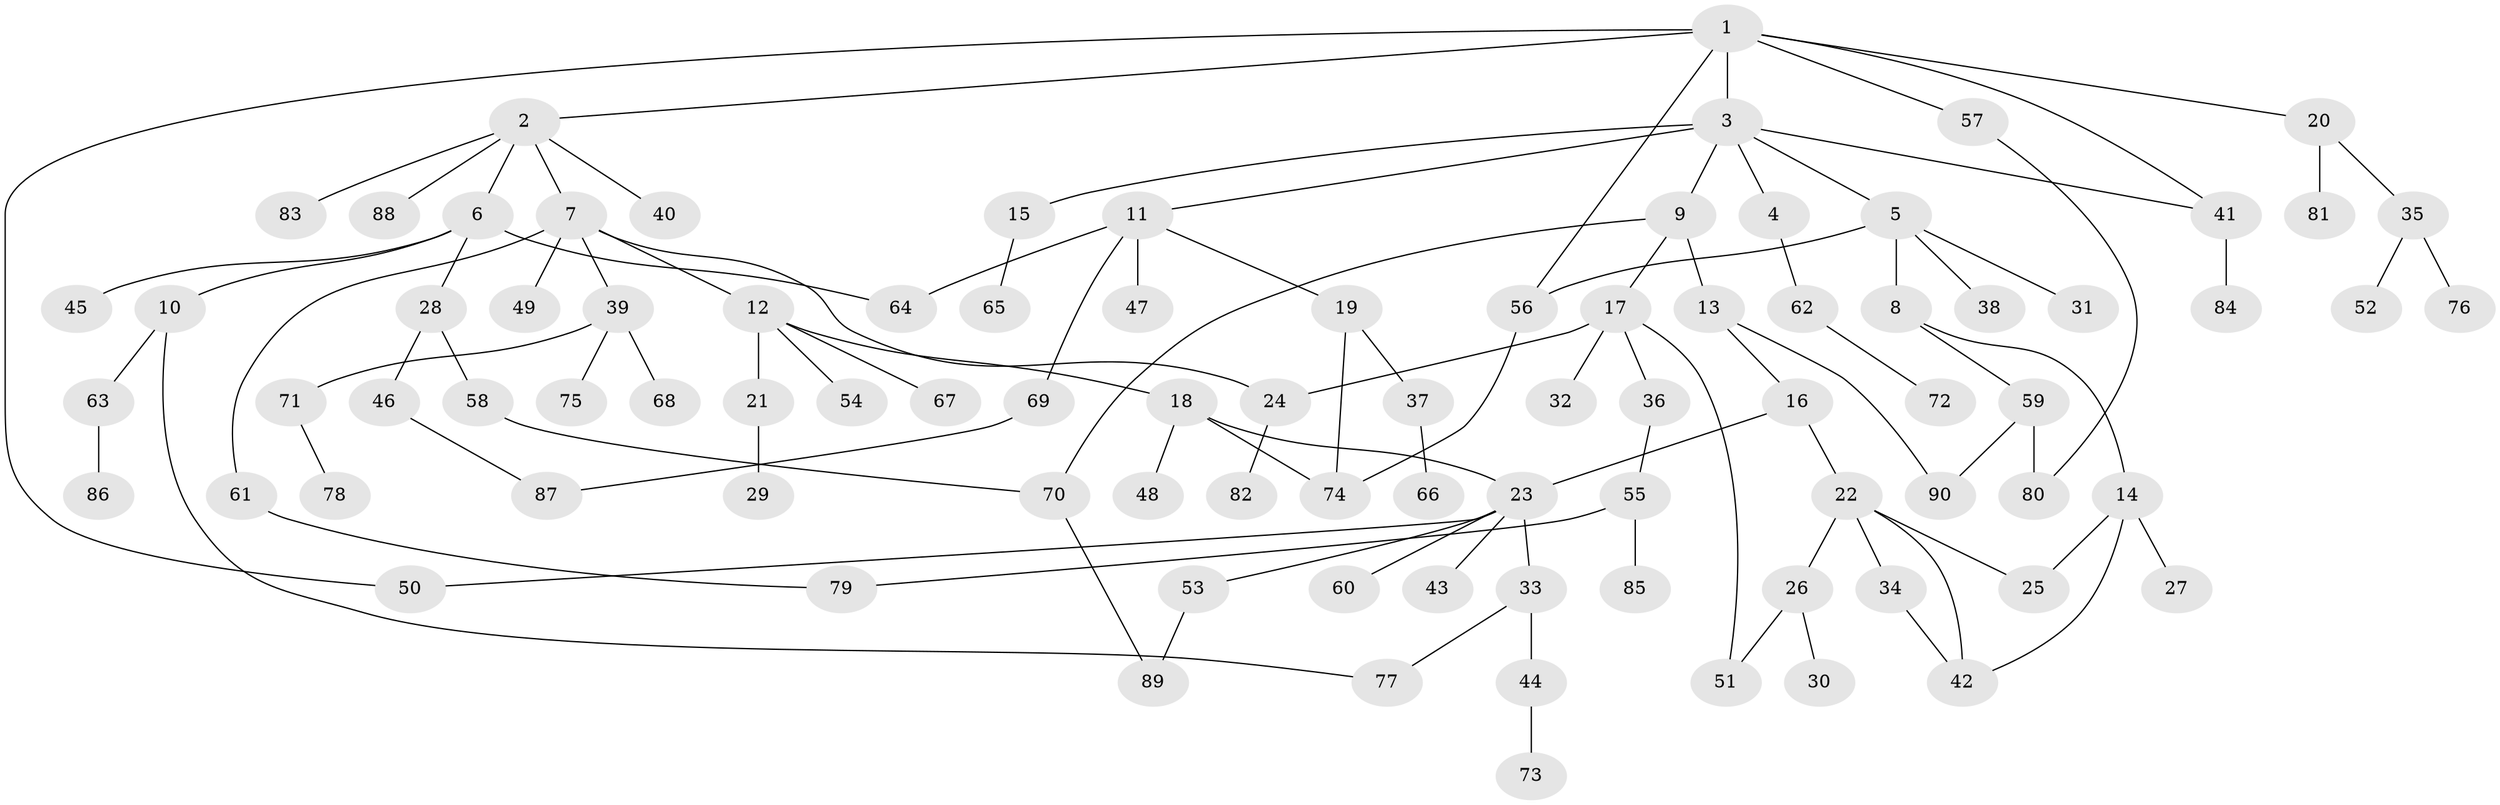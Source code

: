 // coarse degree distribution, {8: 0.016666666666666666, 5: 0.05, 9: 0.016666666666666666, 2: 0.21666666666666667, 4: 0.13333333333333333, 7: 0.03333333333333333, 3: 0.15, 1: 0.38333333333333336}
// Generated by graph-tools (version 1.1) at 2025/41/03/06/25 10:41:28]
// undirected, 90 vertices, 108 edges
graph export_dot {
graph [start="1"]
  node [color=gray90,style=filled];
  1;
  2;
  3;
  4;
  5;
  6;
  7;
  8;
  9;
  10;
  11;
  12;
  13;
  14;
  15;
  16;
  17;
  18;
  19;
  20;
  21;
  22;
  23;
  24;
  25;
  26;
  27;
  28;
  29;
  30;
  31;
  32;
  33;
  34;
  35;
  36;
  37;
  38;
  39;
  40;
  41;
  42;
  43;
  44;
  45;
  46;
  47;
  48;
  49;
  50;
  51;
  52;
  53;
  54;
  55;
  56;
  57;
  58;
  59;
  60;
  61;
  62;
  63;
  64;
  65;
  66;
  67;
  68;
  69;
  70;
  71;
  72;
  73;
  74;
  75;
  76;
  77;
  78;
  79;
  80;
  81;
  82;
  83;
  84;
  85;
  86;
  87;
  88;
  89;
  90;
  1 -- 2;
  1 -- 3;
  1 -- 20;
  1 -- 50;
  1 -- 57;
  1 -- 41;
  1 -- 56;
  2 -- 6;
  2 -- 7;
  2 -- 40;
  2 -- 83;
  2 -- 88;
  3 -- 4;
  3 -- 5;
  3 -- 9;
  3 -- 11;
  3 -- 15;
  3 -- 41;
  4 -- 62;
  5 -- 8;
  5 -- 31;
  5 -- 38;
  5 -- 56;
  6 -- 10;
  6 -- 28;
  6 -- 45;
  6 -- 64;
  7 -- 12;
  7 -- 39;
  7 -- 49;
  7 -- 61;
  7 -- 24;
  8 -- 14;
  8 -- 59;
  9 -- 13;
  9 -- 17;
  9 -- 70;
  10 -- 63;
  10 -- 77;
  11 -- 19;
  11 -- 47;
  11 -- 64;
  11 -- 69;
  12 -- 18;
  12 -- 21;
  12 -- 54;
  12 -- 67;
  13 -- 16;
  13 -- 90;
  14 -- 25;
  14 -- 27;
  14 -- 42;
  15 -- 65;
  16 -- 22;
  16 -- 23;
  17 -- 24;
  17 -- 32;
  17 -- 36;
  17 -- 51;
  18 -- 48;
  18 -- 23;
  18 -- 74;
  19 -- 37;
  19 -- 74;
  20 -- 35;
  20 -- 81;
  21 -- 29;
  22 -- 26;
  22 -- 34;
  22 -- 42;
  22 -- 25;
  23 -- 33;
  23 -- 43;
  23 -- 53;
  23 -- 60;
  23 -- 50;
  24 -- 82;
  26 -- 30;
  26 -- 51;
  28 -- 46;
  28 -- 58;
  33 -- 44;
  33 -- 77;
  34 -- 42;
  35 -- 52;
  35 -- 76;
  36 -- 55;
  37 -- 66;
  39 -- 68;
  39 -- 71;
  39 -- 75;
  41 -- 84;
  44 -- 73;
  46 -- 87;
  53 -- 89;
  55 -- 79;
  55 -- 85;
  56 -- 74;
  57 -- 80;
  58 -- 70;
  59 -- 90;
  59 -- 80;
  61 -- 79;
  62 -- 72;
  63 -- 86;
  69 -- 87;
  70 -- 89;
  71 -- 78;
}
